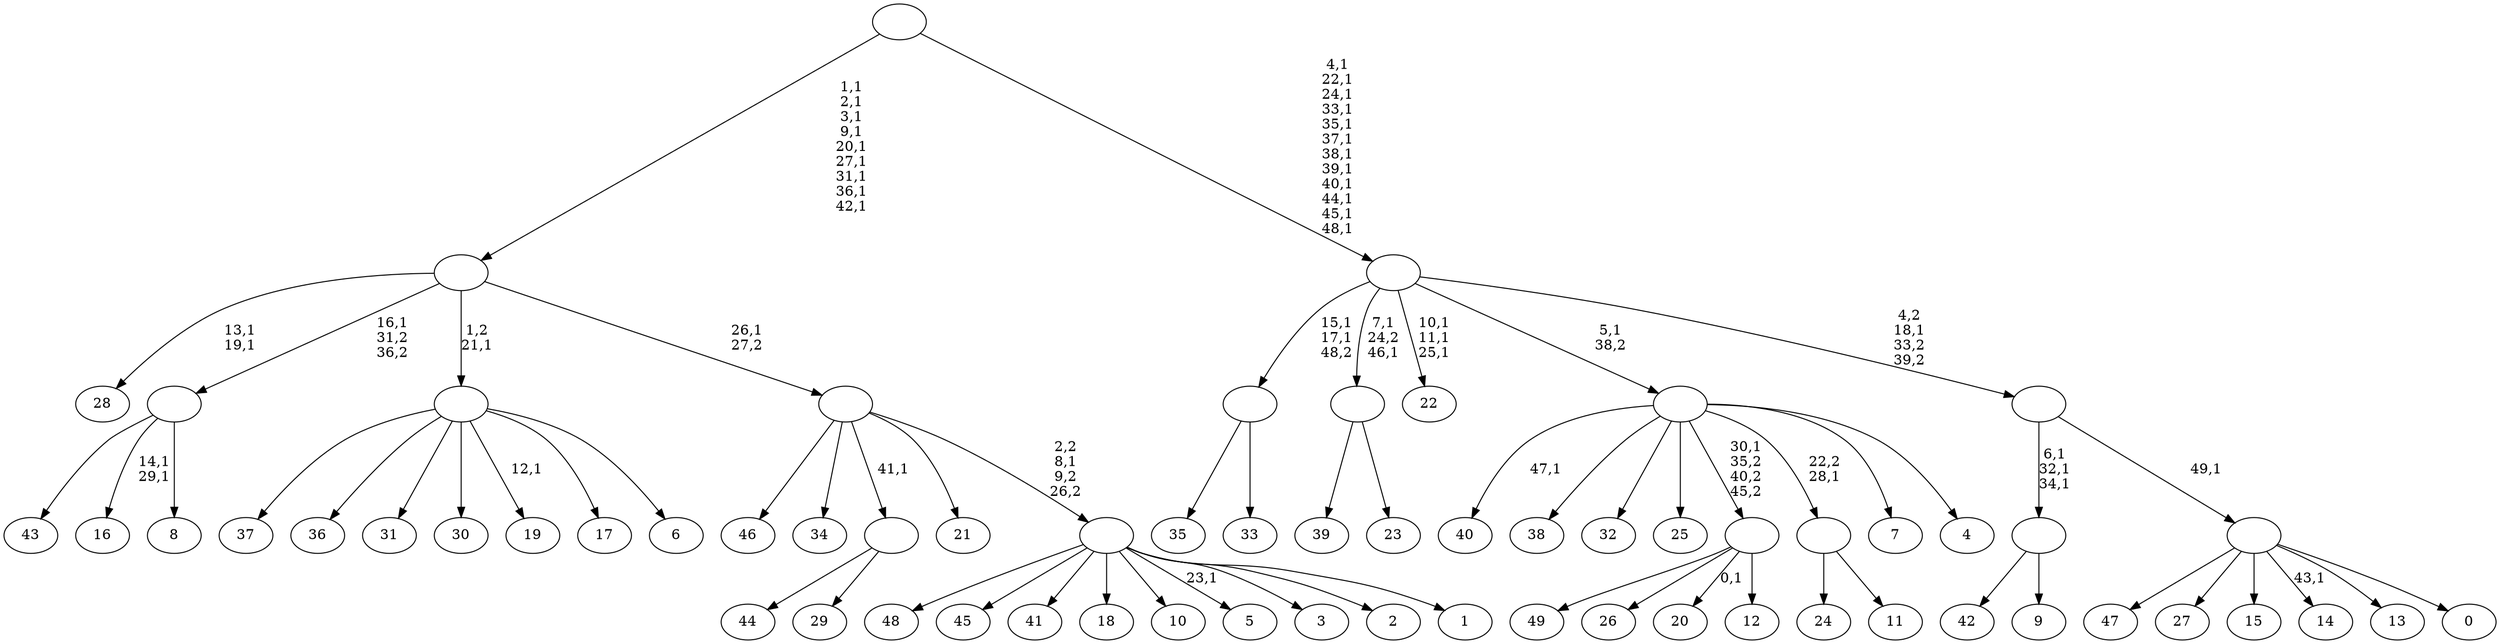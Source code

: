 digraph T {
	100 [label="49"]
	99 [label="48"]
	98 [label="47"]
	97 [label="46"]
	96 [label="45"]
	95 [label="44"]
	94 [label="43"]
	93 [label="42"]
	92 [label="41"]
	91 [label="40"]
	89 [label="39"]
	88 [label="38"]
	87 [label="37"]
	86 [label="36"]
	85 [label="35"]
	84 [label="34"]
	83 [label="33"]
	82 [label=""]
	80 [label="32"]
	79 [label="31"]
	78 [label="30"]
	77 [label="29"]
	76 [label=""]
	75 [label="28"]
	72 [label="27"]
	71 [label="26"]
	70 [label="25"]
	69 [label="24"]
	68 [label="23"]
	67 [label=""]
	65 [label="22"]
	61 [label="21"]
	60 [label="20"]
	58 [label="19"]
	56 [label="18"]
	55 [label="17"]
	54 [label="16"]
	51 [label="15"]
	50 [label="14"]
	48 [label="13"]
	47 [label="12"]
	46 [label=""]
	45 [label="11"]
	44 [label=""]
	43 [label="10"]
	42 [label="9"]
	41 [label=""]
	38 [label="8"]
	37 [label=""]
	36 [label="7"]
	35 [label="6"]
	34 [label=""]
	33 [label="5"]
	31 [label="4"]
	30 [label=""]
	29 [label="3"]
	28 [label="2"]
	27 [label="1"]
	26 [label=""]
	25 [label=""]
	24 [label=""]
	15 [label="0"]
	14 [label=""]
	13 [label=""]
	12 [label=""]
	0 [label=""]
	82 -> 85 [label=""]
	82 -> 83 [label=""]
	76 -> 95 [label=""]
	76 -> 77 [label=""]
	67 -> 89 [label=""]
	67 -> 68 [label=""]
	46 -> 60 [label="0,1"]
	46 -> 100 [label=""]
	46 -> 71 [label=""]
	46 -> 47 [label=""]
	44 -> 69 [label=""]
	44 -> 45 [label=""]
	41 -> 93 [label=""]
	41 -> 42 [label=""]
	37 -> 54 [label="14,1\n29,1"]
	37 -> 94 [label=""]
	37 -> 38 [label=""]
	34 -> 58 [label="12,1"]
	34 -> 87 [label=""]
	34 -> 86 [label=""]
	34 -> 79 [label=""]
	34 -> 78 [label=""]
	34 -> 55 [label=""]
	34 -> 35 [label=""]
	30 -> 91 [label="47,1"]
	30 -> 88 [label=""]
	30 -> 80 [label=""]
	30 -> 70 [label=""]
	30 -> 46 [label="30,1\n35,2\n40,2\n45,2"]
	30 -> 44 [label="22,2\n28,1"]
	30 -> 36 [label=""]
	30 -> 31 [label=""]
	26 -> 33 [label="23,1"]
	26 -> 99 [label=""]
	26 -> 96 [label=""]
	26 -> 92 [label=""]
	26 -> 56 [label=""]
	26 -> 43 [label=""]
	26 -> 29 [label=""]
	26 -> 28 [label=""]
	26 -> 27 [label=""]
	25 -> 97 [label=""]
	25 -> 84 [label=""]
	25 -> 76 [label="41,1"]
	25 -> 61 [label=""]
	25 -> 26 [label="2,2\n8,1\n9,2\n26,2"]
	24 -> 75 [label="13,1\n19,1"]
	24 -> 37 [label="16,1\n31,2\n36,2"]
	24 -> 34 [label="1,2\n21,1"]
	24 -> 25 [label="26,1\n27,2"]
	14 -> 50 [label="43,1"]
	14 -> 98 [label=""]
	14 -> 72 [label=""]
	14 -> 51 [label=""]
	14 -> 48 [label=""]
	14 -> 15 [label=""]
	13 -> 41 [label="6,1\n32,1\n34,1"]
	13 -> 14 [label="49,1"]
	12 -> 65 [label="10,1\n11,1\n25,1"]
	12 -> 67 [label="7,1\n24,2\n46,1"]
	12 -> 82 [label="15,1\n17,1\n48,2"]
	12 -> 30 [label="5,1\n38,2"]
	12 -> 13 [label="4,2\n18,1\n33,2\n39,2"]
	0 -> 12 [label="4,1\n22,1\n24,1\n33,1\n35,1\n37,1\n38,1\n39,1\n40,1\n44,1\n45,1\n48,1"]
	0 -> 24 [label="1,1\n2,1\n3,1\n9,1\n20,1\n27,1\n31,1\n36,1\n42,1"]
}
